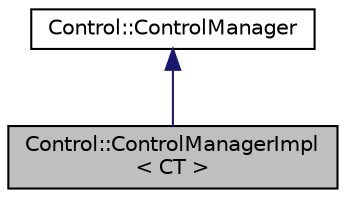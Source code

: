 digraph "Control::ControlManagerImpl&lt; CT &gt;"
{
 // INTERACTIVE_SVG=YES
 // LATEX_PDF_SIZE
  edge [fontname="Helvetica",fontsize="10",labelfontname="Helvetica",labelfontsize="10"];
  node [fontname="Helvetica",fontsize="10",shape=record];
  Node1 [label="Control::ControlManagerImpl\l\< CT \>",height=0.2,width=0.4,color="black", fillcolor="grey75", style="filled", fontcolor="black",tooltip=" "];
  Node2 -> Node1 [dir="back",color="midnightblue",fontsize="10",style="solid",fontname="Helvetica"];
  Node2 [label="Control::ControlManager",height=0.2,width=0.4,color="black", fillcolor="white", style="filled",URL="$struct_control_1_1_control_manager.html",tooltip=" "];
}
